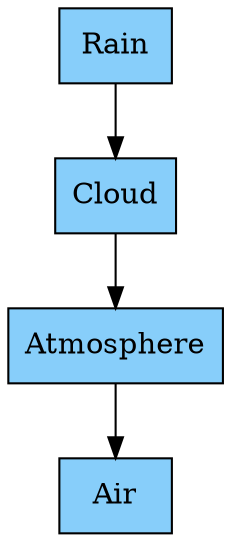 digraph G {
 node [shape=box, style=filled];
 "Rain" -> "Cloud";
 "Cloud" -> "Atmosphere";
 "Atmosphere" -> "Air";
 "Rain" [shape=box, style=filled, fillcolor=lightskyblue];
 "Cloud" [shape=box, style=filled, fillcolor=lightskyblue];
 "Atmosphere" [shape=box, style=filled, fillcolor=lightskyblue];
 "Air" [shape=box, style=filled, fillcolor=lightskyblue];
 rankdir=TB;
}
